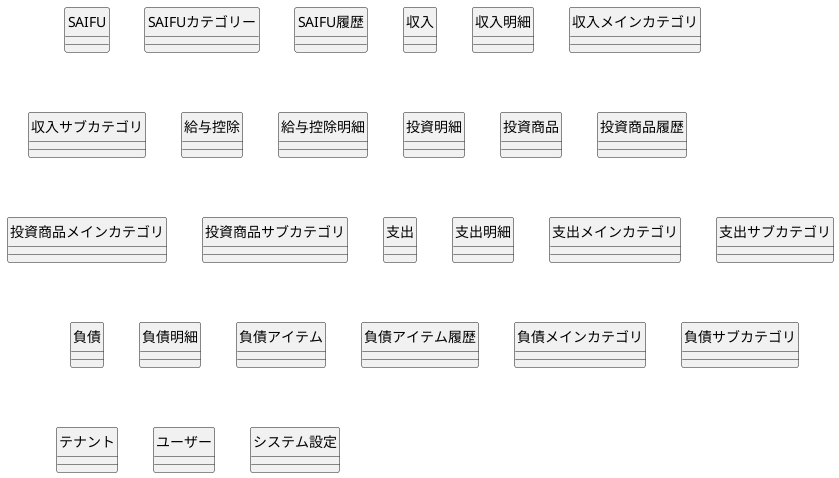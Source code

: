 @@startuml
hide circle
skinparam linetype ortho

entity "SAIFU" as saifu {
}

entity "SAIFUカテゴリー" as saifuCategory {
}

entity "SAIFU履歴" as saifuHistory {
}

entity "収入" as income {
}

entity "収入明細" as incomeDetail {
}

entity "収入メインカテゴリ" as incomeCategoryMain {
}

entity "収入サブカテゴリ" as incomeCategorySub {
}

entity "給与控除" as salaryDeduction {
}

entity "給与控除明細" as salaryDeductionDetail {
}

entity "投資" as investment {
}

entity "投資明細" as investment {
}

entity "投資商品" as investmentItem {
}

entity "投資商品履歴" as investmentItemHistory {
}

entity "投資商品メインカテゴリ" as investmentItemCategoryMain {
}

entity "投資商品サブカテゴリ" as investmentItemCategorySub {
}

entity "支出" as expense {
}

entity "支出明細" as expenseDetail {
}

entity "支出メインカテゴリ" as expenseMainCategory {
}

entity "支出サブカテゴリ" as expenseSubCategory {
}

entity "負債" as debt {
}

entity "負債明細" as debtDetail {
}

entity "負債アイテム" as debtItem {
}

entity "負債アイテム履歴" as debtItemHistory {
}

entity "負債メインカテゴリ" as debtMainCategory {
}

entity "負債サブカテゴリ" as debtSubCategory {
}

entity "テナント" as tenant {
}

entity "ユーザー" as user {
}

entity "システム設定" as systemSettings {
}

@@enduml